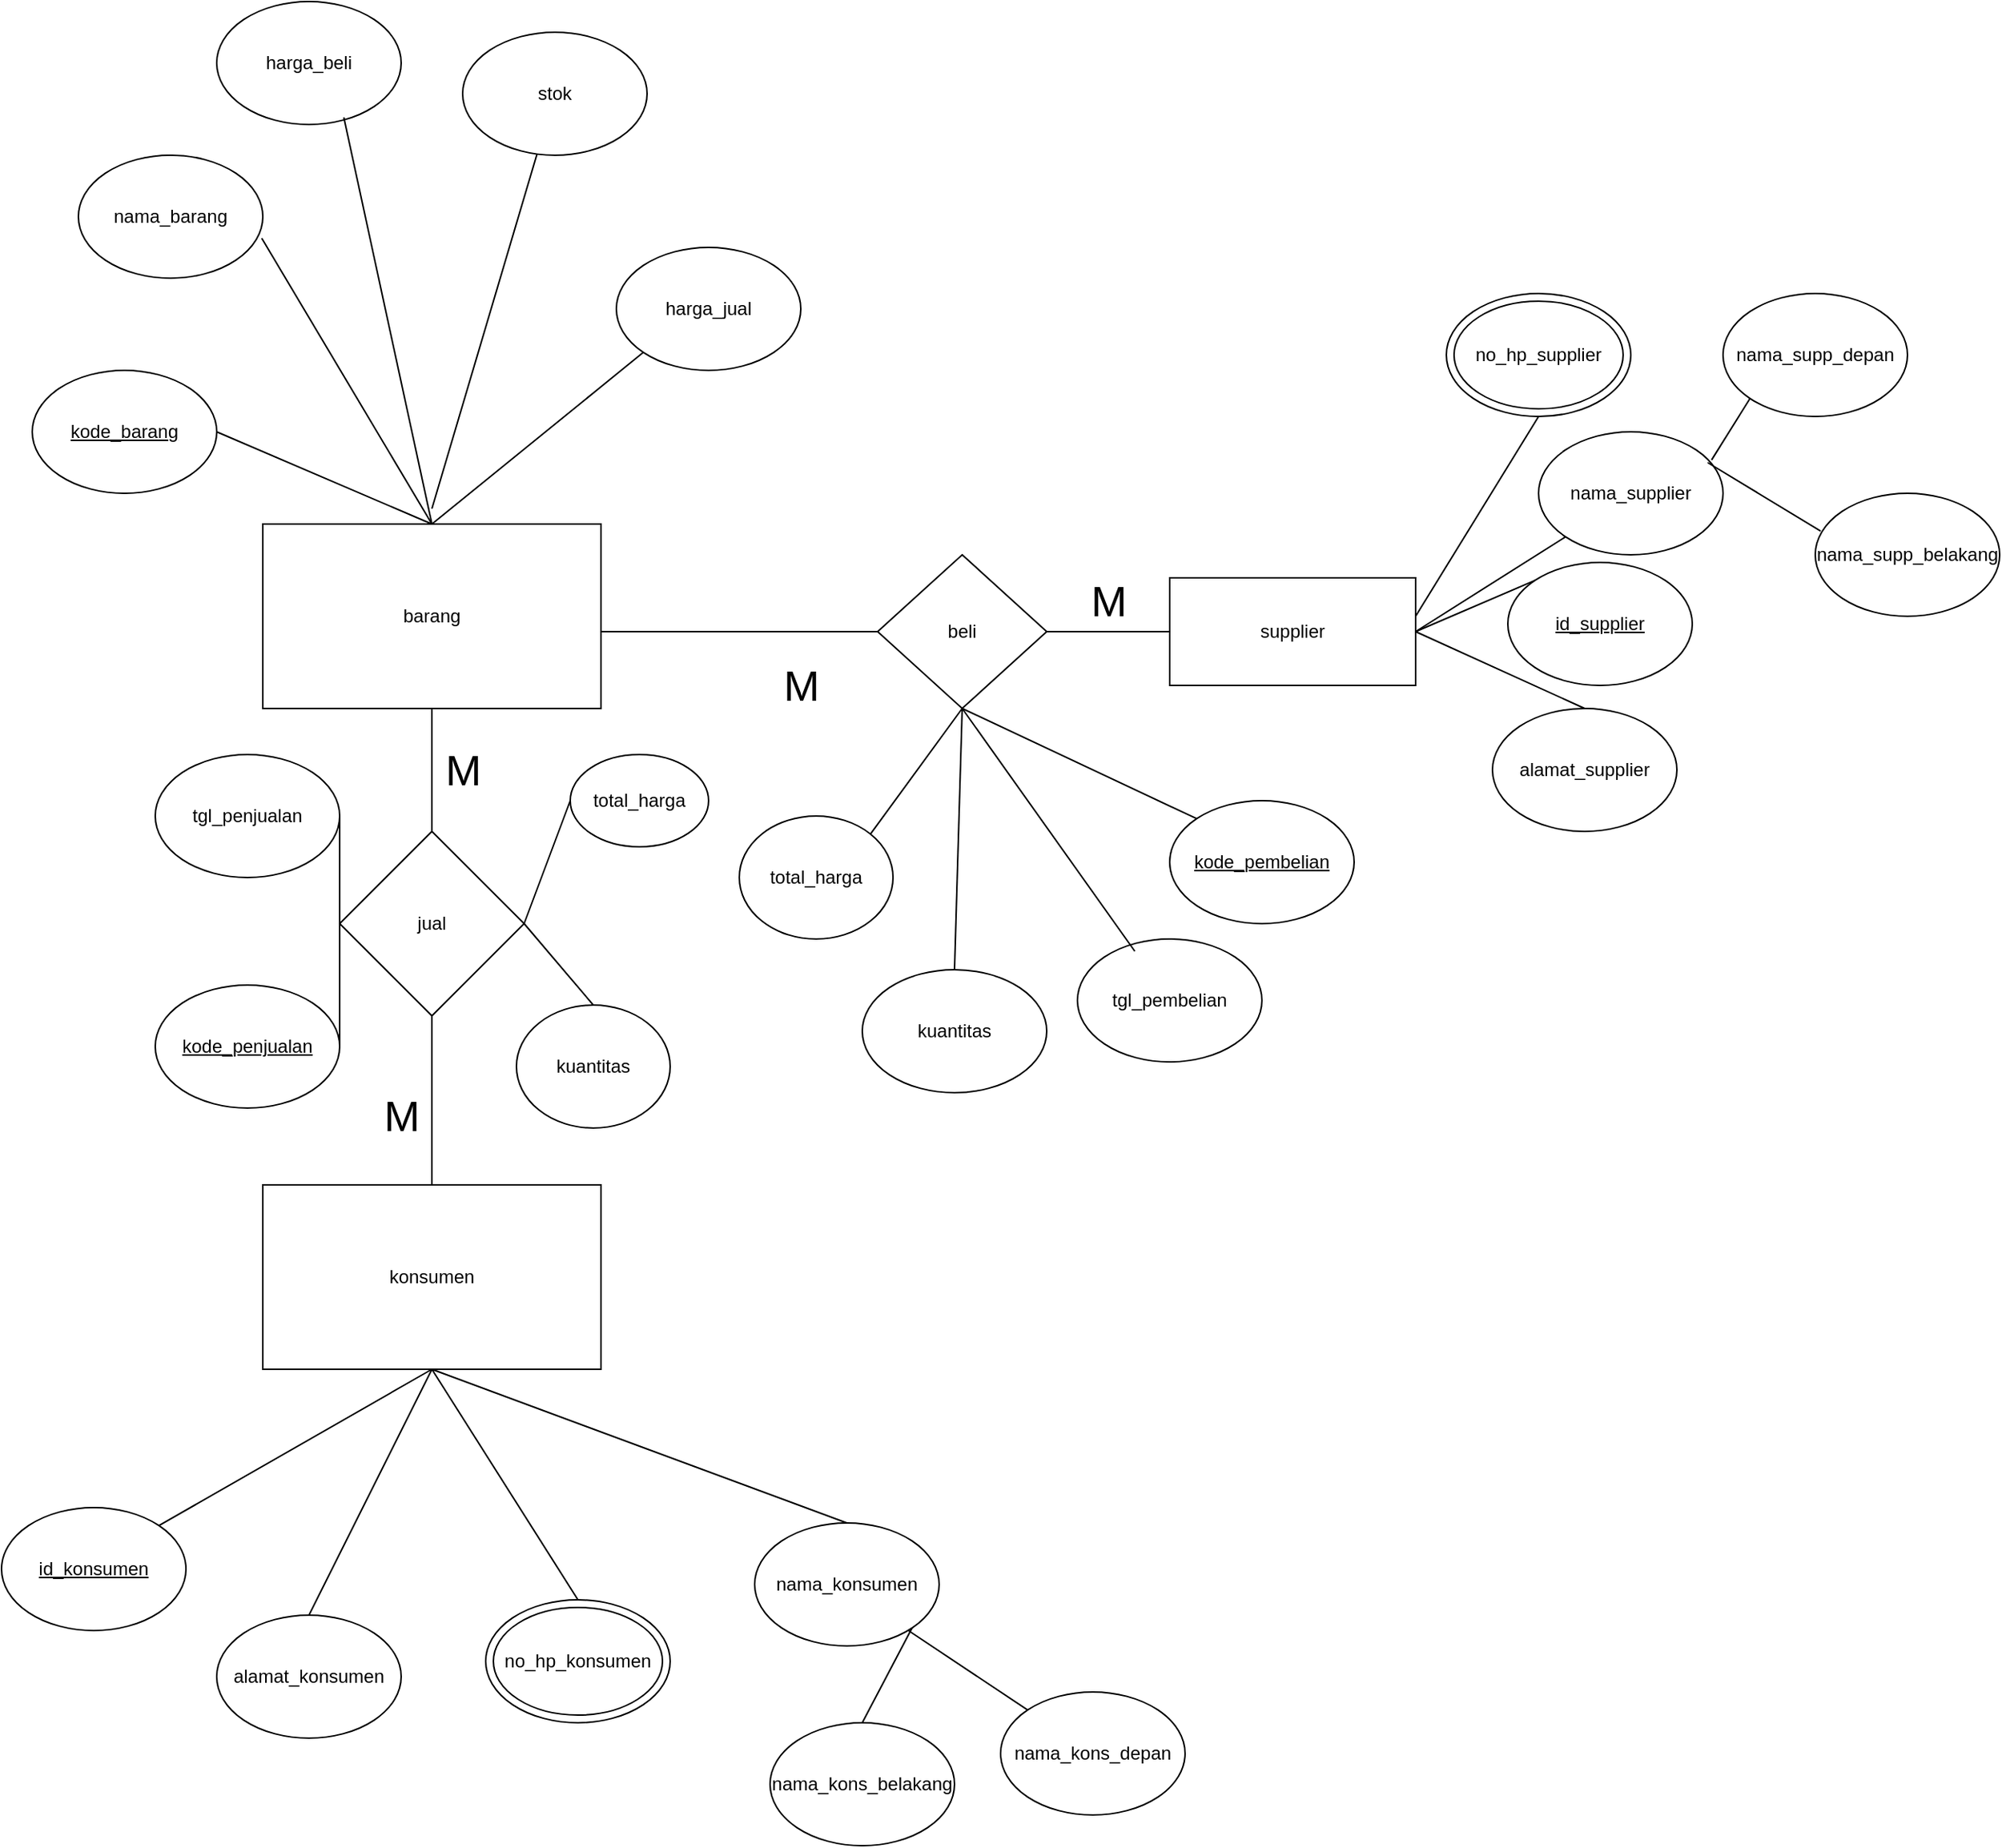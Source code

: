 <mxfile version="17.2.1" type="github">
  <diagram id="R2lEEEUBdFMjLlhIrx00" name="Page-1">
    <mxGraphModel dx="3910" dy="3330" grid="1" gridSize="10" guides="1" tooltips="1" connect="1" arrows="1" fold="1" page="1" pageScale="1" pageWidth="850" pageHeight="1100" math="0" shadow="0" extFonts="Permanent Marker^https://fonts.googleapis.com/css?family=Permanent+Marker">
      <root>
        <mxCell id="0" />
        <mxCell id="1" parent="0" />
        <mxCell id="M1MRfgd6Vt9MZMbqWc0O-1" value="konsumen" style="rounded=0;whiteSpace=wrap;html=1;" vertex="1" parent="1">
          <mxGeometry x="570" y="190" width="220" height="120" as="geometry" />
        </mxCell>
        <mxCell id="M1MRfgd6Vt9MZMbqWc0O-4" value="alamat_konsumen" style="ellipse;whiteSpace=wrap;html=1;" vertex="1" parent="1">
          <mxGeometry x="540" y="470" width="120" height="80" as="geometry" />
        </mxCell>
        <mxCell id="M1MRfgd6Vt9MZMbqWc0O-5" value="nama_konsumen" style="ellipse;whiteSpace=wrap;html=1;" vertex="1" parent="1">
          <mxGeometry x="890" y="410" width="120" height="80" as="geometry" />
        </mxCell>
        <mxCell id="M1MRfgd6Vt9MZMbqWc0O-6" value="no_hp_konsumen" style="ellipse;whiteSpace=wrap;html=1;" vertex="1" parent="1">
          <mxGeometry x="715" y="460" width="120" height="80" as="geometry" />
        </mxCell>
        <mxCell id="M1MRfgd6Vt9MZMbqWc0O-7" value="id_konsumen" style="ellipse;whiteSpace=wrap;html=1;fontStyle=4" vertex="1" parent="1">
          <mxGeometry x="400" y="400" width="120" height="80" as="geometry" />
        </mxCell>
        <mxCell id="M1MRfgd6Vt9MZMbqWc0O-8" value="barang" style="rounded=0;whiteSpace=wrap;html=1;" vertex="1" parent="1">
          <mxGeometry x="570" y="-240" width="220" height="120" as="geometry" />
        </mxCell>
        <mxCell id="M1MRfgd6Vt9MZMbqWc0O-9" value="supplier" style="rounded=0;whiteSpace=wrap;html=1;" vertex="1" parent="1">
          <mxGeometry x="1160" y="-205" width="160" height="70" as="geometry" />
        </mxCell>
        <mxCell id="M1MRfgd6Vt9MZMbqWc0O-10" value="nama_supplier" style="ellipse;whiteSpace=wrap;html=1;" vertex="1" parent="1">
          <mxGeometry x="1400" y="-300" width="120" height="80" as="geometry" />
        </mxCell>
        <mxCell id="M1MRfgd6Vt9MZMbqWc0O-11" value="no_hp_suppler" style="ellipse;whiteSpace=wrap;html=1;" vertex="1" parent="1">
          <mxGeometry x="1340" y="-390" width="120" height="80" as="geometry" />
        </mxCell>
        <mxCell id="M1MRfgd6Vt9MZMbqWc0O-13" value="alamat_supplier" style="ellipse;whiteSpace=wrap;html=1;" vertex="1" parent="1">
          <mxGeometry x="1370" y="-120" width="120" height="80" as="geometry" />
        </mxCell>
        <mxCell id="M1MRfgd6Vt9MZMbqWc0O-14" value="id_supplier" style="ellipse;whiteSpace=wrap;html=1;fontStyle=4" vertex="1" parent="1">
          <mxGeometry x="1380" y="-215" width="120" height="80" as="geometry" />
        </mxCell>
        <mxCell id="M1MRfgd6Vt9MZMbqWc0O-15" value="kode_barang" style="ellipse;whiteSpace=wrap;html=1;fontStyle=4" vertex="1" parent="1">
          <mxGeometry x="420" y="-340" width="120" height="80" as="geometry" />
        </mxCell>
        <mxCell id="M1MRfgd6Vt9MZMbqWc0O-16" value="nama_barang" style="ellipse;whiteSpace=wrap;html=1;" vertex="1" parent="1">
          <mxGeometry x="450" y="-480" width="120" height="80" as="geometry" />
        </mxCell>
        <mxCell id="M1MRfgd6Vt9MZMbqWc0O-17" value="harga_beli" style="ellipse;whiteSpace=wrap;html=1;" vertex="1" parent="1">
          <mxGeometry x="540" y="-580" width="120" height="80" as="geometry" />
        </mxCell>
        <mxCell id="M1MRfgd6Vt9MZMbqWc0O-18" value="stok" style="ellipse;whiteSpace=wrap;html=1;" vertex="1" parent="1">
          <mxGeometry x="700" y="-560" width="120" height="80" as="geometry" />
        </mxCell>
        <mxCell id="M1MRfgd6Vt9MZMbqWc0O-19" value="harga_jual" style="ellipse;whiteSpace=wrap;html=1;" vertex="1" parent="1">
          <mxGeometry x="800" y="-420" width="120" height="80" as="geometry" />
        </mxCell>
        <mxCell id="M1MRfgd6Vt9MZMbqWc0O-20" value="jual" style="rhombus;whiteSpace=wrap;html=1;" vertex="1" parent="1">
          <mxGeometry x="620" y="-40" width="120" height="120" as="geometry" />
        </mxCell>
        <mxCell id="M1MRfgd6Vt9MZMbqWc0O-27" value="" style="endArrow=none;html=1;rounded=0;exitX=1;exitY=0;exitDx=0;exitDy=0;entryX=0.5;entryY=1;entryDx=0;entryDy=0;" edge="1" parent="1" source="M1MRfgd6Vt9MZMbqWc0O-7" target="M1MRfgd6Vt9MZMbqWc0O-1">
          <mxGeometry width="50" height="50" relative="1" as="geometry">
            <mxPoint x="670" y="360" as="sourcePoint" />
            <mxPoint x="680" y="330" as="targetPoint" />
          </mxGeometry>
        </mxCell>
        <mxCell id="M1MRfgd6Vt9MZMbqWc0O-28" value="" style="endArrow=none;html=1;rounded=0;exitX=0.5;exitY=0;exitDx=0;exitDy=0;entryX=0.5;entryY=1;entryDx=0;entryDy=0;" edge="1" parent="1" source="M1MRfgd6Vt9MZMbqWc0O-4" target="M1MRfgd6Vt9MZMbqWc0O-1">
          <mxGeometry width="50" height="50" relative="1" as="geometry">
            <mxPoint x="470" y="260" as="sourcePoint" />
            <mxPoint x="520" y="210" as="targetPoint" />
          </mxGeometry>
        </mxCell>
        <mxCell id="M1MRfgd6Vt9MZMbqWc0O-29" value="" style="endArrow=none;html=1;rounded=0;exitX=0.5;exitY=0;exitDx=0;exitDy=0;entryX=0.5;entryY=1;entryDx=0;entryDy=0;" edge="1" parent="1" source="M1MRfgd6Vt9MZMbqWc0O-6" target="M1MRfgd6Vt9MZMbqWc0O-1">
          <mxGeometry width="50" height="50" relative="1" as="geometry">
            <mxPoint x="670" y="360" as="sourcePoint" />
            <mxPoint x="720" y="310" as="targetPoint" />
          </mxGeometry>
        </mxCell>
        <mxCell id="M1MRfgd6Vt9MZMbqWc0O-30" value="" style="endArrow=none;html=1;rounded=0;exitX=0.5;exitY=0;exitDx=0;exitDy=0;entryX=0.5;entryY=1;entryDx=0;entryDy=0;" edge="1" parent="1" source="M1MRfgd6Vt9MZMbqWc0O-5" target="M1MRfgd6Vt9MZMbqWc0O-1">
          <mxGeometry width="50" height="50" relative="1" as="geometry">
            <mxPoint x="590" y="290" as="sourcePoint" />
            <mxPoint x="640" y="240" as="targetPoint" />
          </mxGeometry>
        </mxCell>
        <mxCell id="M1MRfgd6Vt9MZMbqWc0O-32" value="" style="endArrow=none;html=1;rounded=0;exitX=0.5;exitY=0;exitDx=0;exitDy=0;entryX=0.5;entryY=1;entryDx=0;entryDy=0;" edge="1" parent="1" source="M1MRfgd6Vt9MZMbqWc0O-1" target="M1MRfgd6Vt9MZMbqWc0O-20">
          <mxGeometry width="50" height="50" relative="1" as="geometry">
            <mxPoint x="650" y="130" as="sourcePoint" />
            <mxPoint x="700" y="80" as="targetPoint" />
          </mxGeometry>
        </mxCell>
        <mxCell id="M1MRfgd6Vt9MZMbqWc0O-33" value="kode_penjualan" style="ellipse;whiteSpace=wrap;html=1;fontStyle=4" vertex="1" parent="1">
          <mxGeometry x="500" y="60" width="120" height="80" as="geometry" />
        </mxCell>
        <mxCell id="M1MRfgd6Vt9MZMbqWc0O-34" value="tgl_penjualan" style="ellipse;whiteSpace=wrap;html=1;" vertex="1" parent="1">
          <mxGeometry x="500" y="-90" width="120" height="80" as="geometry" />
        </mxCell>
        <mxCell id="M1MRfgd6Vt9MZMbqWc0O-35" value="kuantitas" style="ellipse;whiteSpace=wrap;html=1;" vertex="1" parent="1">
          <mxGeometry x="735" y="73" width="100" height="80" as="geometry" />
        </mxCell>
        <mxCell id="M1MRfgd6Vt9MZMbqWc0O-36" value="total_harga" style="ellipse;whiteSpace=wrap;html=1;" vertex="1" parent="1">
          <mxGeometry x="770" y="-90" width="90" height="60" as="geometry" />
        </mxCell>
        <mxCell id="M1MRfgd6Vt9MZMbqWc0O-37" value="" style="endArrow=none;html=1;rounded=0;exitX=1;exitY=0.5;exitDx=0;exitDy=0;entryX=0;entryY=0.5;entryDx=0;entryDy=0;" edge="1" parent="1" source="M1MRfgd6Vt9MZMbqWc0O-33" target="M1MRfgd6Vt9MZMbqWc0O-20">
          <mxGeometry width="50" height="50" relative="1" as="geometry">
            <mxPoint x="620" y="60" as="sourcePoint" />
            <mxPoint x="670" y="10" as="targetPoint" />
          </mxGeometry>
        </mxCell>
        <mxCell id="M1MRfgd6Vt9MZMbqWc0O-38" value="" style="endArrow=none;html=1;rounded=0;exitX=1;exitY=0.5;exitDx=0;exitDy=0;" edge="1" parent="1" source="M1MRfgd6Vt9MZMbqWc0O-34">
          <mxGeometry width="50" height="50" relative="1" as="geometry">
            <mxPoint x="540" y="130" as="sourcePoint" />
            <mxPoint x="620" y="20" as="targetPoint" />
          </mxGeometry>
        </mxCell>
        <mxCell id="M1MRfgd6Vt9MZMbqWc0O-40" value="" style="endArrow=none;html=1;rounded=0;exitX=1;exitY=0.5;exitDx=0;exitDy=0;entryX=0.5;entryY=0;entryDx=0;entryDy=0;" edge="1" parent="1" source="M1MRfgd6Vt9MZMbqWc0O-20" target="M1MRfgd6Vt9MZMbqWc0O-35">
          <mxGeometry width="50" height="50" relative="1" as="geometry">
            <mxPoint x="750" y="30" as="sourcePoint" />
            <mxPoint x="845" y="10" as="targetPoint" />
          </mxGeometry>
        </mxCell>
        <mxCell id="M1MRfgd6Vt9MZMbqWc0O-41" value="" style="endArrow=none;html=1;rounded=0;exitX=0.5;exitY=0;exitDx=0;exitDy=0;entryX=0.5;entryY=1;entryDx=0;entryDy=0;" edge="1" parent="1" source="M1MRfgd6Vt9MZMbqWc0O-20" target="M1MRfgd6Vt9MZMbqWc0O-8">
          <mxGeometry width="50" height="50" relative="1" as="geometry">
            <mxPoint x="750" y="30" as="sourcePoint" />
            <mxPoint x="750" y="-150" as="targetPoint" />
          </mxGeometry>
        </mxCell>
        <mxCell id="M1MRfgd6Vt9MZMbqWc0O-46" value="beli" style="rhombus;whiteSpace=wrap;html=1;" vertex="1" parent="1">
          <mxGeometry x="970" y="-220" width="110" height="100" as="geometry" />
        </mxCell>
        <mxCell id="M1MRfgd6Vt9MZMbqWc0O-47" value="" style="endArrow=none;html=1;rounded=0;entryX=0;entryY=0.5;entryDx=0;entryDy=0;exitX=1;exitY=0.5;exitDx=0;exitDy=0;" edge="1" parent="1" source="M1MRfgd6Vt9MZMbqWc0O-20" target="M1MRfgd6Vt9MZMbqWc0O-36">
          <mxGeometry width="50" height="50" relative="1" as="geometry">
            <mxPoint x="760" y="-240" as="sourcePoint" />
            <mxPoint x="810" y="-290" as="targetPoint" />
          </mxGeometry>
        </mxCell>
        <mxCell id="M1MRfgd6Vt9MZMbqWc0O-48" value="" style="endArrow=none;html=1;rounded=0;entryX=1;entryY=0.5;entryDx=0;entryDy=0;exitX=0.5;exitY=0;exitDx=0;exitDy=0;" edge="1" parent="1" source="M1MRfgd6Vt9MZMbqWc0O-8" target="M1MRfgd6Vt9MZMbqWc0O-15">
          <mxGeometry width="50" height="50" relative="1" as="geometry">
            <mxPoint x="760" y="-240" as="sourcePoint" />
            <mxPoint x="810" y="-290" as="targetPoint" />
          </mxGeometry>
        </mxCell>
        <mxCell id="M1MRfgd6Vt9MZMbqWc0O-49" value="" style="endArrow=none;html=1;rounded=0;entryX=0.994;entryY=0.675;entryDx=0;entryDy=0;entryPerimeter=0;" edge="1" parent="1" target="M1MRfgd6Vt9MZMbqWc0O-16">
          <mxGeometry width="50" height="50" relative="1" as="geometry">
            <mxPoint x="680" y="-240" as="sourcePoint" />
            <mxPoint x="550" y="-290" as="targetPoint" />
          </mxGeometry>
        </mxCell>
        <mxCell id="M1MRfgd6Vt9MZMbqWc0O-50" value="" style="endArrow=none;html=1;rounded=0;entryX=0.689;entryY=0.942;entryDx=0;entryDy=0;exitX=0.5;exitY=0;exitDx=0;exitDy=0;entryPerimeter=0;" edge="1" parent="1" source="M1MRfgd6Vt9MZMbqWc0O-8" target="M1MRfgd6Vt9MZMbqWc0O-17">
          <mxGeometry width="50" height="50" relative="1" as="geometry">
            <mxPoint x="700" y="-220" as="sourcePoint" />
            <mxPoint x="579.28" y="-416" as="targetPoint" />
          </mxGeometry>
        </mxCell>
        <mxCell id="M1MRfgd6Vt9MZMbqWc0O-51" value="" style="endArrow=none;html=1;rounded=0;" edge="1" parent="1" target="M1MRfgd6Vt9MZMbqWc0O-18">
          <mxGeometry width="50" height="50" relative="1" as="geometry">
            <mxPoint x="680" y="-250" as="sourcePoint" />
            <mxPoint x="632.68" y="-494.64" as="targetPoint" />
          </mxGeometry>
        </mxCell>
        <mxCell id="M1MRfgd6Vt9MZMbqWc0O-52" value="" style="endArrow=none;html=1;rounded=0;entryX=0;entryY=1;entryDx=0;entryDy=0;" edge="1" parent="1" target="M1MRfgd6Vt9MZMbqWc0O-19">
          <mxGeometry width="50" height="50" relative="1" as="geometry">
            <mxPoint x="680" y="-240" as="sourcePoint" />
            <mxPoint x="760.136" y="-470.544" as="targetPoint" />
          </mxGeometry>
        </mxCell>
        <mxCell id="M1MRfgd6Vt9MZMbqWc0O-54" value="" style="endArrow=none;html=1;rounded=0;entryX=0;entryY=0.5;entryDx=0;entryDy=0;" edge="1" parent="1" target="M1MRfgd6Vt9MZMbqWc0O-46">
          <mxGeometry width="50" height="50" relative="1" as="geometry">
            <mxPoint x="790" y="-170" as="sourcePoint" />
            <mxPoint x="850" y="-180" as="targetPoint" />
          </mxGeometry>
        </mxCell>
        <mxCell id="M1MRfgd6Vt9MZMbqWc0O-55" value="" style="endArrow=none;html=1;rounded=0;entryX=0;entryY=0.5;entryDx=0;entryDy=0;exitX=1;exitY=0.5;exitDx=0;exitDy=0;" edge="1" parent="1" source="M1MRfgd6Vt9MZMbqWc0O-46" target="M1MRfgd6Vt9MZMbqWc0O-9">
          <mxGeometry width="50" height="50" relative="1" as="geometry">
            <mxPoint x="800" y="-160" as="sourcePoint" />
            <mxPoint x="960" y="-160" as="targetPoint" />
          </mxGeometry>
        </mxCell>
        <mxCell id="M1MRfgd6Vt9MZMbqWc0O-56" value="" style="endArrow=none;html=1;rounded=0;entryX=0.5;entryY=1;entryDx=0;entryDy=0;" edge="1" parent="1" target="M1MRfgd6Vt9MZMbqWc0O-11">
          <mxGeometry width="50" height="50" relative="1" as="geometry">
            <mxPoint x="1320" y="-180" as="sourcePoint" />
            <mxPoint x="1280" y="-210" as="targetPoint" />
          </mxGeometry>
        </mxCell>
        <mxCell id="M1MRfgd6Vt9MZMbqWc0O-58" value="" style="endArrow=none;html=1;rounded=0;exitX=0.5;exitY=0;exitDx=0;exitDy=0;" edge="1" parent="1" source="M1MRfgd6Vt9MZMbqWc0O-13">
          <mxGeometry width="50" height="50" relative="1" as="geometry">
            <mxPoint x="1230" y="-90" as="sourcePoint" />
            <mxPoint x="1320" y="-170" as="targetPoint" />
          </mxGeometry>
        </mxCell>
        <mxCell id="M1MRfgd6Vt9MZMbqWc0O-59" value="" style="endArrow=none;html=1;rounded=0;exitX=0;exitY=0;exitDx=0;exitDy=0;entryX=1;entryY=0.5;entryDx=0;entryDy=0;" edge="1" parent="1" source="M1MRfgd6Vt9MZMbqWc0O-14" target="M1MRfgd6Vt9MZMbqWc0O-9">
          <mxGeometry width="50" height="50" relative="1" as="geometry">
            <mxPoint x="1310" y="-10" as="sourcePoint" />
            <mxPoint x="1240" y="-120" as="targetPoint" />
          </mxGeometry>
        </mxCell>
        <mxCell id="M1MRfgd6Vt9MZMbqWc0O-60" value="" style="endArrow=none;html=1;rounded=0;exitX=0;exitY=1;exitDx=0;exitDy=0;entryX=1;entryY=0.5;entryDx=0;entryDy=0;" edge="1" parent="1" source="M1MRfgd6Vt9MZMbqWc0O-10" target="M1MRfgd6Vt9MZMbqWc0O-9">
          <mxGeometry width="50" height="50" relative="1" as="geometry">
            <mxPoint x="1407.574" y="-128.284" as="sourcePoint" />
            <mxPoint x="1330" y="-160" as="targetPoint" />
          </mxGeometry>
        </mxCell>
        <mxCell id="M1MRfgd6Vt9MZMbqWc0O-62" value="" style="endArrow=none;html=1;rounded=0;entryX=0.5;entryY=1;entryDx=0;entryDy=0;exitX=0.5;exitY=0;exitDx=0;exitDy=0;" edge="1" parent="1" source="M1MRfgd6Vt9MZMbqWc0O-67" target="M1MRfgd6Vt9MZMbqWc0O-46">
          <mxGeometry width="50" height="50" relative="1" as="geometry">
            <mxPoint x="1030" y="-30" as="sourcePoint" />
            <mxPoint x="1050" y="-120" as="targetPoint" />
          </mxGeometry>
        </mxCell>
        <mxCell id="M1MRfgd6Vt9MZMbqWc0O-63" value="total_harga" style="ellipse;whiteSpace=wrap;html=1;" vertex="1" parent="1">
          <mxGeometry x="880" y="-50" width="100" height="80" as="geometry" />
        </mxCell>
        <mxCell id="M1MRfgd6Vt9MZMbqWc0O-65" value="tgl_pembelian" style="ellipse;whiteSpace=wrap;html=1;" vertex="1" parent="1">
          <mxGeometry x="1100" y="30" width="120" height="80" as="geometry" />
        </mxCell>
        <mxCell id="M1MRfgd6Vt9MZMbqWc0O-67" value="kuantitas" style="ellipse;whiteSpace=wrap;html=1;" vertex="1" parent="1">
          <mxGeometry x="960" y="50" width="120" height="80" as="geometry" />
        </mxCell>
        <mxCell id="M1MRfgd6Vt9MZMbqWc0O-68" value="kode_pembelian" style="ellipse;whiteSpace=wrap;html=1;fontStyle=4" vertex="1" parent="1">
          <mxGeometry x="1160" y="-60" width="120" height="80" as="geometry" />
        </mxCell>
        <mxCell id="M1MRfgd6Vt9MZMbqWc0O-69" value="" style="endArrow=none;html=1;rounded=0;exitX=0;exitY=0;exitDx=0;exitDy=0;entryX=0.5;entryY=1;entryDx=0;entryDy=0;" edge="1" parent="1" source="M1MRfgd6Vt9MZMbqWc0O-68" target="M1MRfgd6Vt9MZMbqWc0O-46">
          <mxGeometry width="50" height="50" relative="1" as="geometry">
            <mxPoint x="1040" y="-20" as="sourcePoint" />
            <mxPoint x="1010" y="-120" as="targetPoint" />
          </mxGeometry>
        </mxCell>
        <mxCell id="M1MRfgd6Vt9MZMbqWc0O-70" value="" style="endArrow=none;html=1;rounded=0;exitX=0.311;exitY=0.1;exitDx=0;exitDy=0;exitPerimeter=0;entryX=0.5;entryY=1;entryDx=0;entryDy=0;" edge="1" parent="1" source="M1MRfgd6Vt9MZMbqWc0O-65" target="M1MRfgd6Vt9MZMbqWc0O-46">
          <mxGeometry width="50" height="50" relative="1" as="geometry">
            <mxPoint x="1030" y="60" as="sourcePoint" />
            <mxPoint x="1050" y="-80" as="targetPoint" />
          </mxGeometry>
        </mxCell>
        <mxCell id="M1MRfgd6Vt9MZMbqWc0O-71" value="" style="endArrow=none;html=1;rounded=0;exitX=1;exitY=0;exitDx=0;exitDy=0;entryX=0.5;entryY=1;entryDx=0;entryDy=0;" edge="1" parent="1" source="M1MRfgd6Vt9MZMbqWc0O-63" target="M1MRfgd6Vt9MZMbqWc0O-46">
          <mxGeometry width="50" height="50" relative="1" as="geometry">
            <mxPoint x="960" y="-70" as="sourcePoint" />
            <mxPoint x="1010" y="-120" as="targetPoint" />
          </mxGeometry>
        </mxCell>
        <mxCell id="M1MRfgd6Vt9MZMbqWc0O-73" value="&lt;font style=&quot;font-size: 28px&quot;&gt;M&lt;/font&gt;" style="text;html=1;align=center;verticalAlign=middle;resizable=0;points=[];autosize=1;strokeColor=none;fillColor=none;" vertex="1" parent="1">
          <mxGeometry x="640" y="130" width="40" height="30" as="geometry" />
        </mxCell>
        <mxCell id="M1MRfgd6Vt9MZMbqWc0O-74" value="&lt;font style=&quot;font-size: 28px&quot;&gt;M&lt;/font&gt;" style="text;html=1;align=center;verticalAlign=middle;resizable=0;points=[];autosize=1;strokeColor=none;fillColor=none;" vertex="1" parent="1">
          <mxGeometry x="680" y="-95" width="40" height="30" as="geometry" />
        </mxCell>
        <mxCell id="M1MRfgd6Vt9MZMbqWc0O-75" value="&lt;font style=&quot;font-size: 28px&quot;&gt;M&lt;/font&gt;" style="text;html=1;align=center;verticalAlign=middle;resizable=0;points=[];autosize=1;strokeColor=none;fillColor=none;" vertex="1" parent="1">
          <mxGeometry x="900" y="-150" width="40" height="30" as="geometry" />
        </mxCell>
        <mxCell id="M1MRfgd6Vt9MZMbqWc0O-78" value="&lt;font style=&quot;font-size: 28px&quot;&gt;M&lt;/font&gt;" style="text;html=1;align=center;verticalAlign=middle;resizable=0;points=[];autosize=1;strokeColor=none;fillColor=none;" vertex="1" parent="1">
          <mxGeometry x="1100" y="-205" width="40" height="30" as="geometry" />
        </mxCell>
        <mxCell id="M1MRfgd6Vt9MZMbqWc0O-80" value="nama_supp_depan" style="ellipse;whiteSpace=wrap;html=1;" vertex="1" parent="1">
          <mxGeometry x="1520" y="-390" width="120" height="80" as="geometry" />
        </mxCell>
        <mxCell id="M1MRfgd6Vt9MZMbqWc0O-81" value="nama_supp_belakang" style="ellipse;whiteSpace=wrap;html=1;" vertex="1" parent="1">
          <mxGeometry x="1580" y="-260" width="120" height="80" as="geometry" />
        </mxCell>
        <mxCell id="M1MRfgd6Vt9MZMbqWc0O-82" value="" style="endArrow=none;html=1;rounded=0;fontSize=28;exitX=0.938;exitY=0.229;exitDx=0;exitDy=0;exitPerimeter=0;entryX=0;entryY=1;entryDx=0;entryDy=0;" edge="1" parent="1" source="M1MRfgd6Vt9MZMbqWc0O-10" target="M1MRfgd6Vt9MZMbqWc0O-80">
          <mxGeometry width="50" height="50" relative="1" as="geometry">
            <mxPoint x="1530" y="-280" as="sourcePoint" />
            <mxPoint x="1580" y="-330" as="targetPoint" />
          </mxGeometry>
        </mxCell>
        <mxCell id="M1MRfgd6Vt9MZMbqWc0O-83" value="" style="endArrow=none;html=1;rounded=0;fontSize=28;entryX=0.029;entryY=0.307;entryDx=0;entryDy=0;entryPerimeter=0;" edge="1" parent="1" target="M1MRfgd6Vt9MZMbqWc0O-81">
          <mxGeometry width="50" height="50" relative="1" as="geometry">
            <mxPoint x="1510" y="-280" as="sourcePoint" />
            <mxPoint x="1547.574" y="-311.716" as="targetPoint" />
          </mxGeometry>
        </mxCell>
        <mxCell id="M1MRfgd6Vt9MZMbqWc0O-84" value="nama_kons_depan" style="ellipse;whiteSpace=wrap;html=1;" vertex="1" parent="1">
          <mxGeometry x="1050" y="520" width="120" height="80" as="geometry" />
        </mxCell>
        <mxCell id="M1MRfgd6Vt9MZMbqWc0O-85" value="nama_kons_belakang" style="ellipse;whiteSpace=wrap;html=1;" vertex="1" parent="1">
          <mxGeometry x="900" y="540" width="120" height="80" as="geometry" />
        </mxCell>
        <mxCell id="M1MRfgd6Vt9MZMbqWc0O-88" value="no_hp_konsumen" style="ellipse;whiteSpace=wrap;html=1;" vertex="1" parent="1">
          <mxGeometry x="720" y="465" width="110" height="70" as="geometry" />
        </mxCell>
        <mxCell id="M1MRfgd6Vt9MZMbqWc0O-86" value="" style="endArrow=none;html=1;rounded=0;fontSize=28;entryX=1;entryY=1;entryDx=0;entryDy=0;exitX=0.5;exitY=0;exitDx=0;exitDy=0;" edge="1" parent="1" source="M1MRfgd6Vt9MZMbqWc0O-85" target="M1MRfgd6Vt9MZMbqWc0O-5">
          <mxGeometry width="50" height="50" relative="1" as="geometry">
            <mxPoint x="940" y="530" as="sourcePoint" />
            <mxPoint x="990" y="480" as="targetPoint" />
          </mxGeometry>
        </mxCell>
        <mxCell id="M1MRfgd6Vt9MZMbqWc0O-87" value="" style="endArrow=none;html=1;rounded=0;fontSize=28;exitX=0;exitY=0;exitDx=0;exitDy=0;" edge="1" parent="1" source="M1MRfgd6Vt9MZMbqWc0O-84">
          <mxGeometry width="50" height="50" relative="1" as="geometry">
            <mxPoint x="950" y="540" as="sourcePoint" />
            <mxPoint x="990" y="480" as="targetPoint" />
          </mxGeometry>
        </mxCell>
        <mxCell id="M1MRfgd6Vt9MZMbqWc0O-89" value="no_hp_supplier" style="ellipse;whiteSpace=wrap;html=1;" vertex="1" parent="1">
          <mxGeometry x="1345" y="-385" width="110" height="70" as="geometry" />
        </mxCell>
      </root>
    </mxGraphModel>
  </diagram>
</mxfile>
